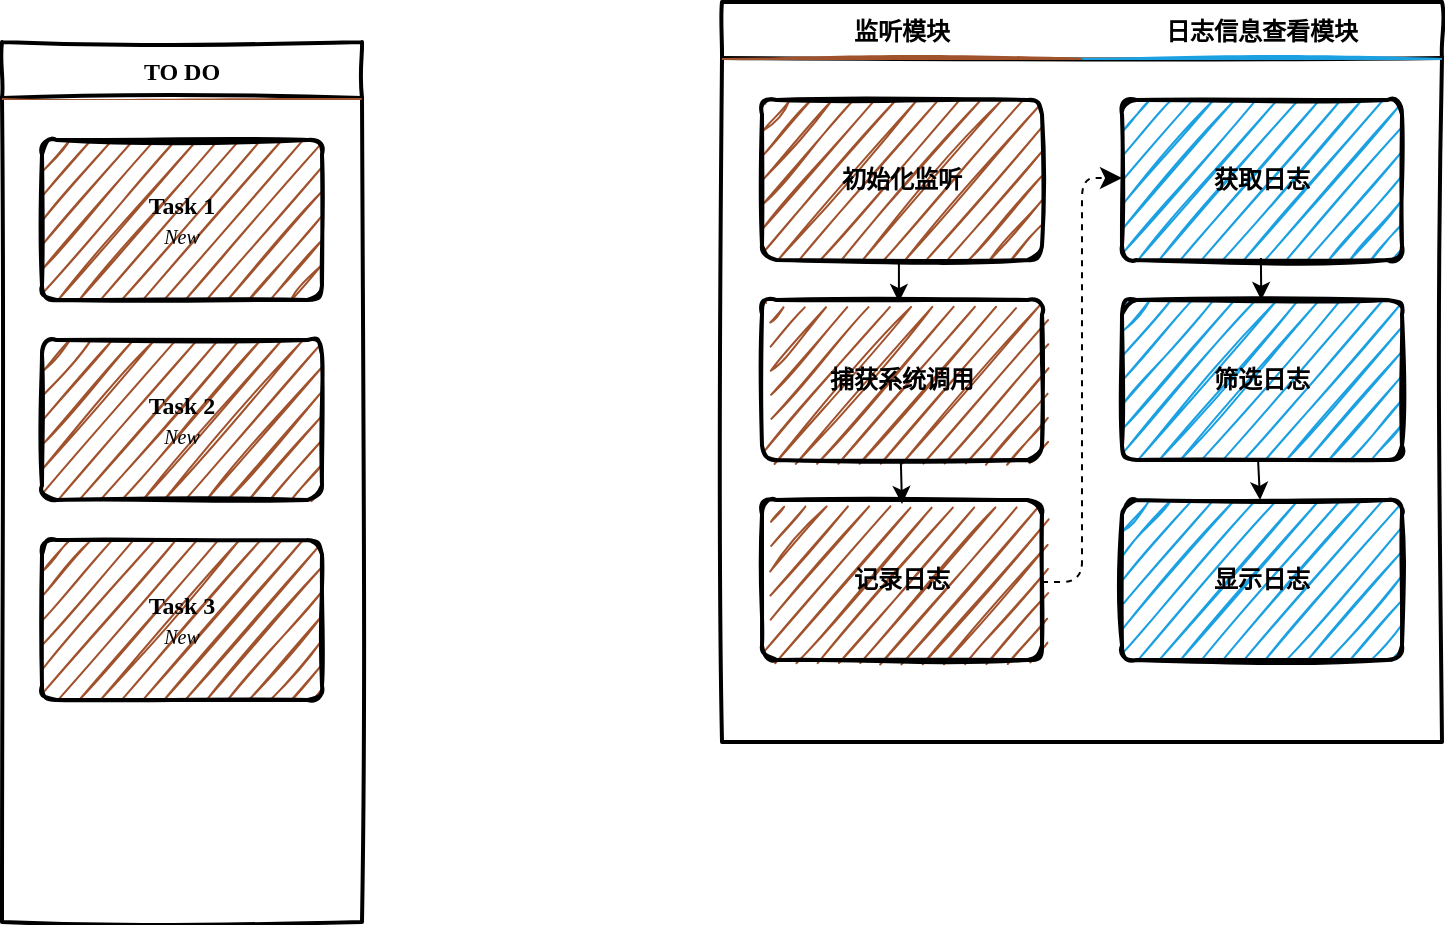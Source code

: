 <mxfile version="24.6.5" type="github">
  <diagram id="wFE0QG_FPsp0jaGvCLVb" name="Page-1">
    <mxGraphModel dx="928" dy="656" grid="0" gridSize="10" guides="1" tooltips="1" connect="1" arrows="1" fold="1" page="0" pageScale="1" pageWidth="850" pageHeight="1100" math="0" shadow="0">
      <root>
        <mxCell id="0" />
        <mxCell id="1" parent="0" />
        <mxCell id="_5mSTuPxr-ZiKRkBDSY7-1" value="" style="swimlane;fontStyle=2;childLayout=stackLayout;horizontal=1;startSize=28;horizontalStack=1;resizeParent=1;resizeParentMax=0;resizeLast=0;collapsible=0;marginBottom=0;swimlaneFillColor=none;fontFamily=Permanent Marker;fontSize=16;points=[];verticalAlign=top;stackBorder=0;resizable=1;strokeWidth=2;sketch=1;disableMultiStroke=1;" parent="1" vertex="1">
          <mxGeometry x="160" y="80" width="180" height="440" as="geometry" />
        </mxCell>
        <object label="TO DO" status="New" id="_5mSTuPxr-ZiKRkBDSY7-2">
          <mxCell style="swimlane;strokeWidth=2;fontFamily=Permanent Marker;html=0;startSize=1;verticalAlign=bottom;spacingBottom=5;points=[];childLayout=stackLayout;stackBorder=20;stackSpacing=20;resizeLast=0;resizeParent=1;horizontalStack=0;collapsible=0;sketch=1;strokeColor=none;fillStyle=solid;fillColor=#A0522D;" parent="_5mSTuPxr-ZiKRkBDSY7-1" vertex="1">
            <mxGeometry y="28" width="180" height="412" as="geometry" />
          </mxCell>
        </object>
        <object label="Task 1&lt;br&gt;&lt;span style=&quot;font-weight: normal&quot;&gt;&lt;i&gt;&lt;font style=&quot;font-size: 10px&quot;&gt;%status%&lt;/font&gt;&lt;/i&gt;&lt;/span&gt;" placeholders="1" id="_5mSTuPxr-ZiKRkBDSY7-3">
          <mxCell style="whiteSpace=wrap;html=1;strokeWidth=2;fillColor=swimlane;fontStyle=1;spacingTop=0;rounded=1;arcSize=9;points=[];sketch=1;fontFamily=Permanent Marker;hachureGap=8;fillWeight=1;" parent="_5mSTuPxr-ZiKRkBDSY7-2" vertex="1">
            <mxGeometry x="20" y="21" width="140" height="80" as="geometry" />
          </mxCell>
        </object>
        <object label="Task 2&lt;br&gt;&lt;span style=&quot;font-weight: normal&quot;&gt;&lt;i&gt;&lt;font style=&quot;font-size: 10px&quot;&gt;%status%&lt;/font&gt;&lt;/i&gt;&lt;/span&gt;" placeholders="1" id="_5mSTuPxr-ZiKRkBDSY7-4">
          <mxCell style="whiteSpace=wrap;html=1;strokeWidth=2;fillColor=swimlane;fontStyle=1;spacingTop=0;rounded=1;arcSize=9;points=[];sketch=1;fontFamily=Permanent Marker;hachureGap=8;fillWeight=1;" parent="_5mSTuPxr-ZiKRkBDSY7-2" vertex="1">
            <mxGeometry x="20" y="121" width="140" height="80" as="geometry" />
          </mxCell>
        </object>
        <object label="Task 3&lt;br&gt;&lt;span style=&quot;font-weight: normal&quot;&gt;&lt;i&gt;&lt;font style=&quot;font-size: 10px&quot;&gt;%status%&lt;/font&gt;&lt;/i&gt;&lt;/span&gt;" placeholders="1" id="_5mSTuPxr-ZiKRkBDSY7-5">
          <mxCell style="whiteSpace=wrap;html=1;strokeWidth=2;fillColor=swimlane;fontStyle=1;spacingTop=0;rounded=1;arcSize=9;points=[];sketch=1;fontFamily=Permanent Marker;hachureGap=8;fillWeight=1;" parent="_5mSTuPxr-ZiKRkBDSY7-2" vertex="1">
            <mxGeometry x="20" y="221" width="140" height="80" as="geometry" />
          </mxCell>
        </object>
        <mxCell id="x2rGuBd2eSXXIJsXYDNd-17" value="" style="swimlane;fontStyle=2;childLayout=stackLayout;horizontal=1;startSize=28;horizontalStack=1;resizeParent=1;resizeParentMax=0;resizeLast=0;collapsible=0;marginBottom=0;swimlaneFillColor=none;fontFamily=Permanent Marker;fontSize=16;points=[];verticalAlign=top;stackBorder=0;resizable=1;strokeWidth=2;sketch=1;disableMultiStroke=1;" vertex="1" parent="1">
          <mxGeometry x="520" y="60" width="360" height="370" as="geometry" />
        </mxCell>
        <object label="监听模块" status="New" id="x2rGuBd2eSXXIJsXYDNd-18">
          <mxCell style="swimlane;strokeWidth=2;fontFamily=Permanent Marker;html=0;startSize=1;verticalAlign=bottom;spacingBottom=5;points=[];childLayout=stackLayout;stackBorder=20;stackSpacing=20;resizeLast=0;resizeParent=1;horizontalStack=0;collapsible=0;sketch=1;strokeColor=none;fillStyle=solid;fillColor=#A0522D;" vertex="1" parent="x2rGuBd2eSXXIJsXYDNd-17">
            <mxGeometry y="28" width="180" height="342" as="geometry" />
          </mxCell>
        </object>
        <object label="初始化监听" placeholders="1" id="x2rGuBd2eSXXIJsXYDNd-19">
          <mxCell style="whiteSpace=wrap;html=1;strokeWidth=2;fillColor=swimlane;fontStyle=1;spacingTop=0;rounded=1;arcSize=9;points=[];sketch=1;fontFamily=Permanent Marker;hachureGap=8;fillWeight=1;" vertex="1" parent="x2rGuBd2eSXXIJsXYDNd-18">
            <mxGeometry x="20" y="21" width="140" height="80" as="geometry" />
          </mxCell>
        </object>
        <object label="捕获系统调用" placeholders="1" id="x2rGuBd2eSXXIJsXYDNd-20">
          <mxCell style="whiteSpace=wrap;html=1;strokeWidth=2;fillColor=swimlane;fontStyle=1;spacingTop=0;rounded=1;arcSize=9;points=[];sketch=1;fontFamily=Permanent Marker;hachureGap=8;fillWeight=1;" vertex="1" parent="x2rGuBd2eSXXIJsXYDNd-18">
            <mxGeometry x="20" y="121" width="140" height="80" as="geometry" />
          </mxCell>
        </object>
        <object label="记录日志" placeholders="1" id="x2rGuBd2eSXXIJsXYDNd-21">
          <mxCell style="whiteSpace=wrap;html=1;strokeWidth=2;fillColor=swimlane;fontStyle=1;spacingTop=0;rounded=1;arcSize=9;points=[];sketch=1;fontFamily=Permanent Marker;hachureGap=8;fillWeight=1;" vertex="1" parent="x2rGuBd2eSXXIJsXYDNd-18">
            <mxGeometry x="20" y="221" width="140" height="80" as="geometry" />
          </mxCell>
        </object>
        <mxCell id="x2rGuBd2eSXXIJsXYDNd-26" value="" style="endArrow=classic;html=1;rounded=0;exitX=0.489;exitY=1.006;exitDx=0;exitDy=0;exitPerimeter=0;entryX=0.489;entryY=0.013;entryDx=0;entryDy=0;entryPerimeter=0;" edge="1" parent="x2rGuBd2eSXXIJsXYDNd-18" source="x2rGuBd2eSXXIJsXYDNd-19" target="x2rGuBd2eSXXIJsXYDNd-20">
          <mxGeometry width="50" height="50" relative="1" as="geometry">
            <mxPoint x="310" y="252" as="sourcePoint" />
            <mxPoint x="360" y="202" as="targetPoint" />
          </mxGeometry>
        </mxCell>
        <mxCell id="x2rGuBd2eSXXIJsXYDNd-30" value="" style="endArrow=classic;html=1;rounded=0;exitX=0.496;exitY=1.019;exitDx=0;exitDy=0;exitPerimeter=0;entryX=0.5;entryY=0.025;entryDx=0;entryDy=0;entryPerimeter=0;" edge="1" parent="x2rGuBd2eSXXIJsXYDNd-18" source="x2rGuBd2eSXXIJsXYDNd-20" target="x2rGuBd2eSXXIJsXYDNd-21">
          <mxGeometry width="50" height="50" relative="1" as="geometry">
            <mxPoint x="310" y="252" as="sourcePoint" />
            <mxPoint x="360" y="202" as="targetPoint" />
          </mxGeometry>
        </mxCell>
        <object label="日志信息查看模块" status="Completed" id="x2rGuBd2eSXXIJsXYDNd-22">
          <mxCell style="swimlane;strokeWidth=2;fontFamily=Permanent Marker;html=0;startSize=1;verticalAlign=bottom;spacingBottom=5;points=[];childLayout=stackLayout;stackBorder=20;stackSpacing=20;resizeLast=0;resizeParent=1;horizontalStack=0;collapsible=0;sketch=1;strokeColor=none;fillStyle=solid;fillColor=#1BA1E2;" vertex="1" parent="x2rGuBd2eSXXIJsXYDNd-17">
            <mxGeometry x="180" y="28" width="180" height="342" as="geometry" />
          </mxCell>
        </object>
        <object label="获取日志" placeholders="1" id="x2rGuBd2eSXXIJsXYDNd-23">
          <mxCell style="whiteSpace=wrap;html=1;strokeWidth=2;fillColor=swimlane;fontStyle=1;spacingTop=0;rounded=1;arcSize=9;points=[];sketch=1;fontFamily=Permanent Marker;hachureGap=8;fillWeight=1;" vertex="1" parent="x2rGuBd2eSXXIJsXYDNd-22">
            <mxGeometry x="20" y="21" width="140" height="80" as="geometry" />
          </mxCell>
        </object>
        <object label="筛选日志" placeholders="1" id="x2rGuBd2eSXXIJsXYDNd-24">
          <mxCell style="whiteSpace=wrap;html=1;strokeWidth=2;fillColor=swimlane;fontStyle=1;spacingTop=0;rounded=1;arcSize=9;points=[];sketch=1;fontFamily=Permanent Marker;hachureGap=8;fillWeight=1;" vertex="1" parent="x2rGuBd2eSXXIJsXYDNd-22">
            <mxGeometry x="20" y="121" width="140" height="80" as="geometry" />
          </mxCell>
        </object>
        <object label="显示日志" placeholders="1" id="x2rGuBd2eSXXIJsXYDNd-25">
          <mxCell style="whiteSpace=wrap;html=1;strokeWidth=2;fillColor=swimlane;fontStyle=1;spacingTop=0;rounded=1;arcSize=9;points=[];sketch=1;fontFamily=Permanent Marker;hachureGap=8;fillWeight=1;" vertex="1" parent="x2rGuBd2eSXXIJsXYDNd-22">
            <mxGeometry x="20" y="221" width="140" height="80" as="geometry" />
          </mxCell>
        </object>
        <mxCell id="x2rGuBd2eSXXIJsXYDNd-31" value="" style="endArrow=classic;html=1;rounded=0;exitX=0.496;exitY=0.988;exitDx=0;exitDy=0;exitPerimeter=0;" edge="1" parent="x2rGuBd2eSXXIJsXYDNd-22" source="x2rGuBd2eSXXIJsXYDNd-23" target="x2rGuBd2eSXXIJsXYDNd-24">
          <mxGeometry width="50" height="50" relative="1" as="geometry">
            <mxPoint x="130" y="252" as="sourcePoint" />
            <mxPoint x="180" y="202" as="targetPoint" />
          </mxGeometry>
        </mxCell>
        <mxCell id="x2rGuBd2eSXXIJsXYDNd-32" value="" style="endArrow=classic;html=1;rounded=0;exitX=0.486;exitY=1;exitDx=0;exitDy=0;exitPerimeter=0;entryX=0.493;entryY=0;entryDx=0;entryDy=0;entryPerimeter=0;" edge="1" parent="x2rGuBd2eSXXIJsXYDNd-22" source="x2rGuBd2eSXXIJsXYDNd-24" target="x2rGuBd2eSXXIJsXYDNd-25">
          <mxGeometry width="50" height="50" relative="1" as="geometry">
            <mxPoint x="130" y="252" as="sourcePoint" />
            <mxPoint x="180" y="202" as="targetPoint" />
          </mxGeometry>
        </mxCell>
        <mxCell id="x2rGuBd2eSXXIJsXYDNd-33" value="" style="edgeStyle=elbowEdgeStyle;elbow=horizontal;endArrow=classic;html=1;curved=0;rounded=1;endSize=8;startSize=8;shadow=0;flowAnimation=0;dashed=1;" edge="1" parent="x2rGuBd2eSXXIJsXYDNd-17">
          <mxGeometry width="50" height="50" relative="1" as="geometry">
            <mxPoint x="160" y="290" as="sourcePoint" />
            <mxPoint x="200" y="88" as="targetPoint" />
          </mxGeometry>
        </mxCell>
      </root>
    </mxGraphModel>
  </diagram>
</mxfile>
